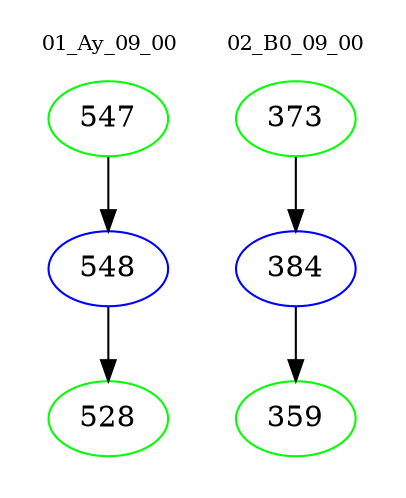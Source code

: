 digraph{
subgraph cluster_0 {
color = white
label = "01_Ay_09_00";
fontsize=10;
T0_547 [label="547", color="green"]
T0_547 -> T0_548 [color="black"]
T0_548 [label="548", color="blue"]
T0_548 -> T0_528 [color="black"]
T0_528 [label="528", color="green"]
}
subgraph cluster_1 {
color = white
label = "02_B0_09_00";
fontsize=10;
T1_373 [label="373", color="green"]
T1_373 -> T1_384 [color="black"]
T1_384 [label="384", color="blue"]
T1_384 -> T1_359 [color="black"]
T1_359 [label="359", color="green"]
}
}
